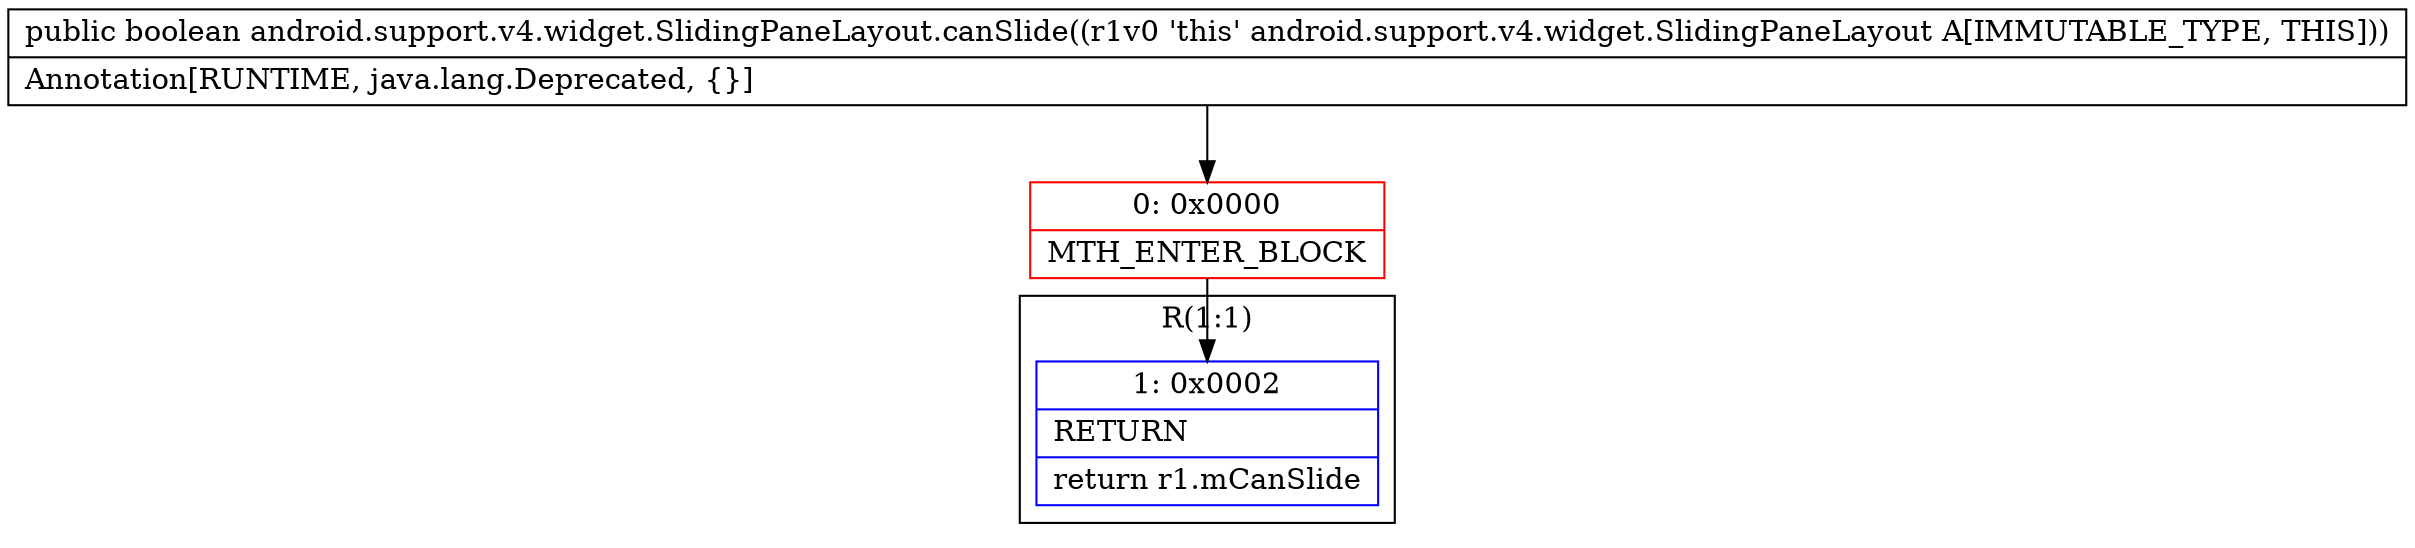 digraph "CFG forandroid.support.v4.widget.SlidingPaneLayout.canSlide()Z" {
subgraph cluster_Region_870536020 {
label = "R(1:1)";
node [shape=record,color=blue];
Node_1 [shape=record,label="{1\:\ 0x0002|RETURN\l|return r1.mCanSlide\l}"];
}
Node_0 [shape=record,color=red,label="{0\:\ 0x0000|MTH_ENTER_BLOCK\l}"];
MethodNode[shape=record,label="{public boolean android.support.v4.widget.SlidingPaneLayout.canSlide((r1v0 'this' android.support.v4.widget.SlidingPaneLayout A[IMMUTABLE_TYPE, THIS]))  | Annotation[RUNTIME, java.lang.Deprecated, \{\}]\l}"];
MethodNode -> Node_0;
Node_0 -> Node_1;
}

